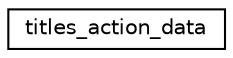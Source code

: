 digraph "Graphical Class Hierarchy"
{
  edge [fontname="Helvetica",fontsize="10",labelfontname="Helvetica",labelfontsize="10"];
  node [fontname="Helvetica",fontsize="10",shape=record];
  rankdir="LR";
  Node1 [label="titles_action_data",height=0.2,width=0.4,color="black", fillcolor="white", style="filled",URL="$structtitles__action__data.html"];
}
